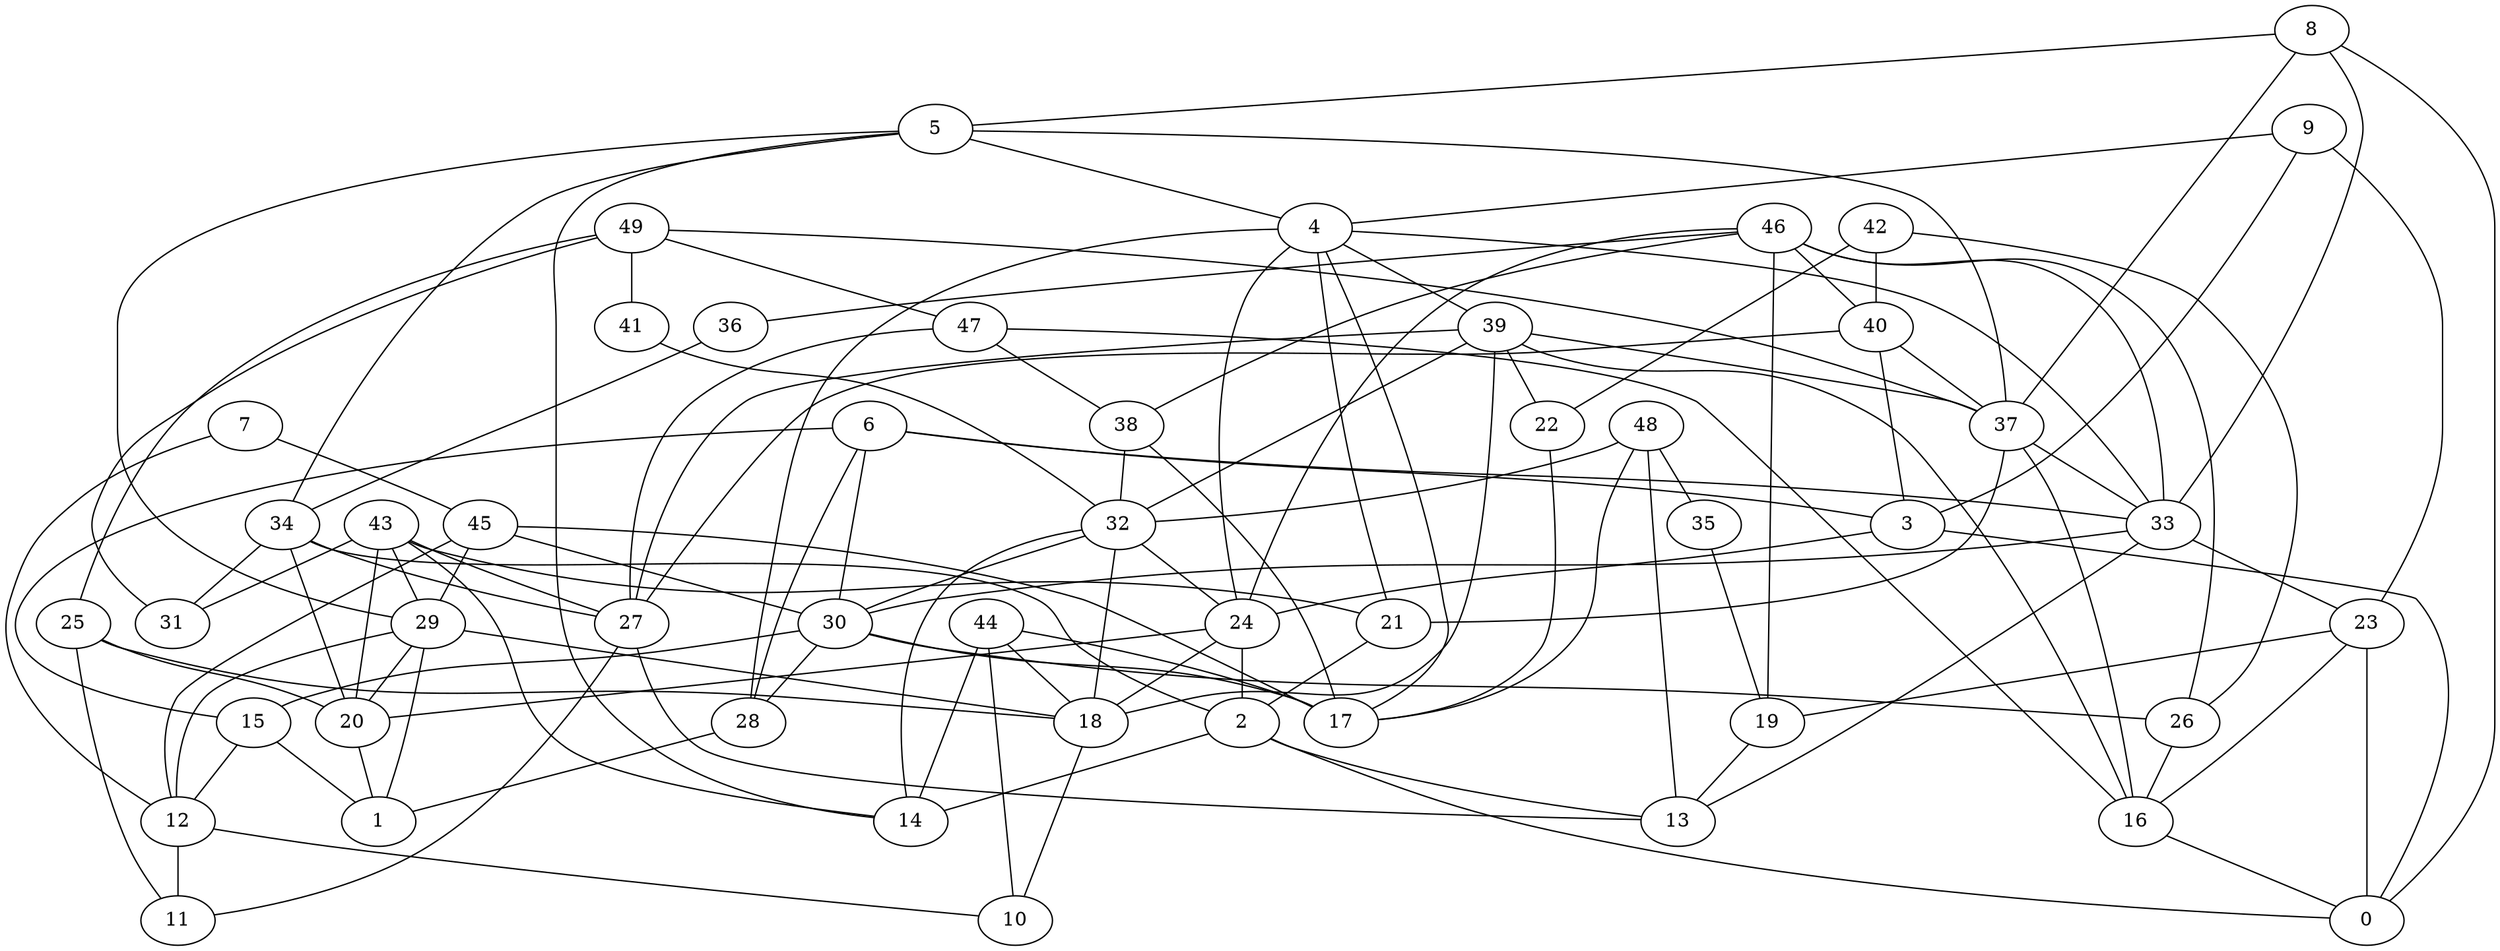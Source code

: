digraph GG_graph {

subgraph G_graph {
edge [color = black]
"42" -> "22" [dir = none]
"42" -> "26" [dir = none]
"49" -> "25" [dir = none]
"49" -> "41" [dir = none]
"49" -> "31" [dir = none]
"49" -> "37" [dir = none]
"8" -> "0" [dir = none]
"8" -> "5" [dir = none]
"8" -> "37" [dir = none]
"8" -> "33" [dir = none]
"19" -> "13" [dir = none]
"47" -> "38" [dir = none]
"47" -> "16" [dir = none]
"16" -> "0" [dir = none]
"33" -> "13" [dir = none]
"33" -> "23" [dir = none]
"33" -> "30" [dir = none]
"46" -> "33" [dir = none]
"46" -> "36" [dir = none]
"46" -> "26" [dir = none]
"46" -> "19" [dir = none]
"36" -> "34" [dir = none]
"2" -> "0" [dir = none]
"2" -> "14" [dir = none]
"25" -> "11" [dir = none]
"23" -> "19" [dir = none]
"23" -> "16" [dir = none]
"23" -> "0" [dir = none]
"21" -> "2" [dir = none]
"43" -> "27" [dir = none]
"43" -> "31" [dir = none]
"43" -> "21" [dir = none]
"43" -> "14" [dir = none]
"22" -> "17" [dir = none]
"9" -> "3" [dir = none]
"9" -> "23" [dir = none]
"9" -> "4" [dir = none]
"15" -> "1" [dir = none]
"15" -> "12" [dir = none]
"29" -> "12" [dir = none]
"29" -> "18" [dir = none]
"40" -> "3" [dir = none]
"40" -> "37" [dir = none]
"40" -> "27" [dir = none]
"12" -> "11" [dir = none]
"12" -> "10" [dir = none]
"44" -> "10" [dir = none]
"44" -> "18" [dir = none]
"18" -> "10" [dir = none]
"48" -> "32" [dir = none]
"48" -> "13" [dir = none]
"48" -> "17" [dir = none]
"48" -> "35" [dir = none]
"24" -> "2" [dir = none]
"24" -> "18" [dir = none]
"20" -> "1" [dir = none]
"34" -> "2" [dir = none]
"34" -> "20" [dir = none]
"34" -> "31" [dir = none]
"37" -> "21" [dir = none]
"37" -> "16" [dir = none]
"38" -> "32" [dir = none]
"38" -> "17" [dir = none]
"45" -> "29" [dir = none]
"45" -> "30" [dir = none]
"30" -> "15" [dir = none]
"30" -> "28" [dir = none]
"30" -> "26" [dir = none]
"3" -> "0" [dir = none]
"3" -> "24" [dir = none]
"6" -> "33" [dir = none]
"6" -> "30" [dir = none]
"6" -> "15" [dir = none]
"6" -> "28" [dir = none]
"28" -> "1" [dir = none]
"41" -> "32" [dir = none]
"7" -> "45" [dir = none]
"7" -> "12" [dir = none]
"26" -> "16" [dir = none]
"32" -> "14" [dir = none]
"32" -> "24" [dir = none]
"32" -> "30" [dir = none]
"5" -> "34" [dir = none]
"5" -> "29" [dir = none]
"5" -> "4" [dir = none]
"5" -> "37" [dir = none]
"27" -> "11" [dir = none]
"35" -> "19" [dir = none]
"39" -> "22" [dir = none]
"39" -> "32" [dir = none]
"39" -> "37" [dir = none]
"39" -> "18" [dir = none]
"4" -> "33" [dir = none]
"4" -> "39" [dir = none]
"4" -> "24" [dir = none]
"4" -> "21" [dir = none]
"4" -> "17" [dir = none]
"4" -> "28" [dir = none]
"24" -> "20" [dir = none]
"49" -> "47" [dir = none]
"37" -> "33" [dir = none]
"2" -> "13" [dir = none]
"6" -> "3" [dir = none]
"29" -> "20" [dir = none]
"5" -> "14" [dir = none]
"39" -> "27" [dir = none]
"44" -> "17" [dir = none]
"46" -> "38" [dir = none]
"25" -> "20" [dir = none]
"32" -> "18" [dir = none]
"47" -> "27" [dir = none]
"43" -> "20" [dir = none]
"34" -> "27" [dir = none]
"30" -> "17" [dir = none]
"25" -> "18" [dir = none]
"45" -> "12" [dir = none]
"27" -> "13" [dir = none]
"46" -> "40" [dir = none]
"46" -> "24" [dir = none]
"29" -> "1" [dir = none]
"44" -> "14" [dir = none]
"42" -> "40" [dir = none]
"45" -> "17" [dir = none]
"39" -> "16" [dir = none]
"43" -> "29" [dir = none]
}

}
